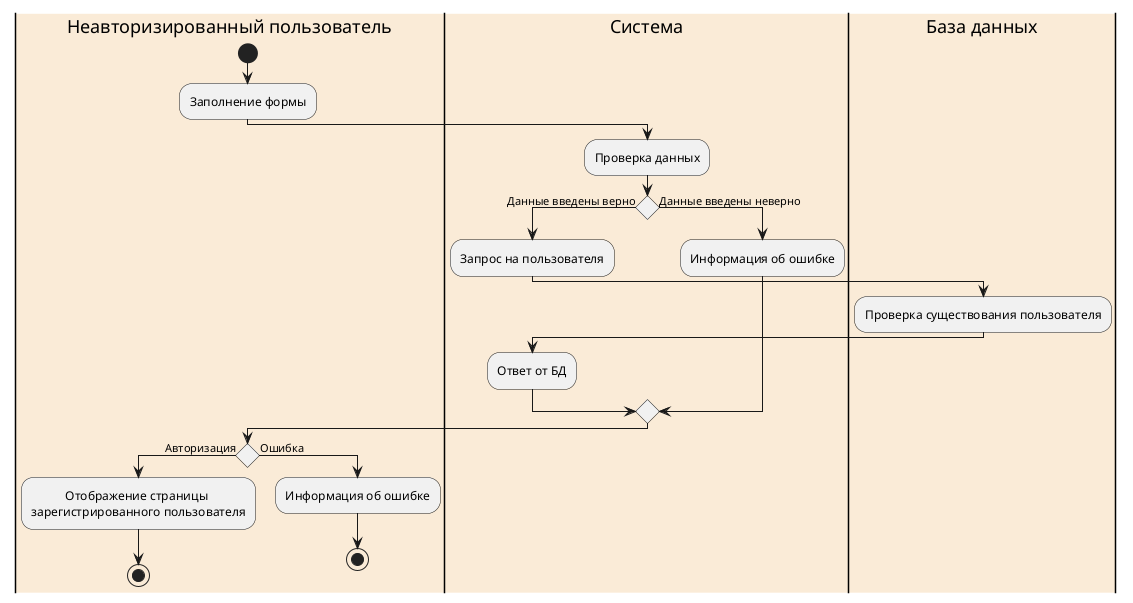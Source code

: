 @startuml

|#AntiqueWhite|Неавторизированный пользователь|
start
:Заполнение формы;
|#AntiqueWhite|Система|
:Проверка данных;
if() then (Данные введены верно)
:Запрос на пользователя;
|#AntiqueWhite|База данных|
:Проверка существования пользователя;
|#AntiqueWhite|Система|
:Ответ от БД;
else (Данные введены неверно)
:Информация об ошибке;
endif
|#AntiqueWhite|Неавторизированный пользователь|
if() then (Авторизация)
:           Отображение страницы
зарегистрированного пользователя;
stop
else(Ошибка)
:Информация об ошибке;
stop
@enduml
